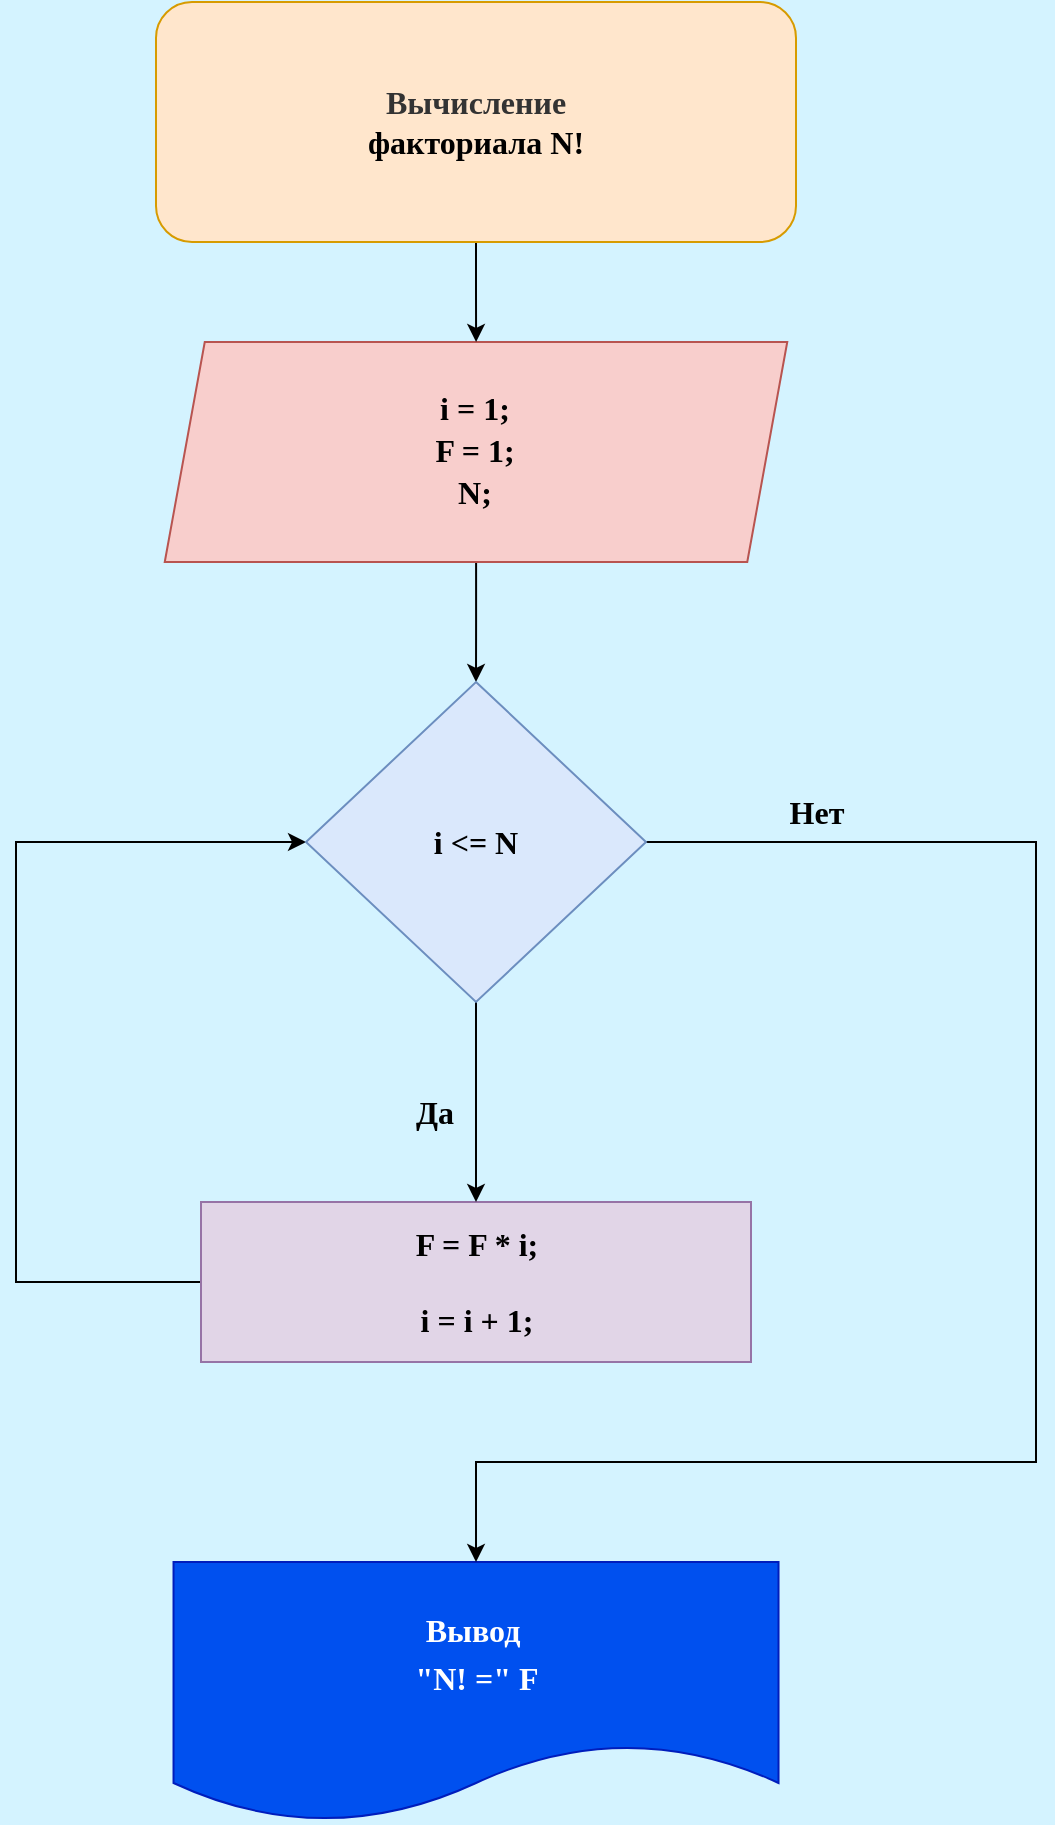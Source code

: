 <mxfile version="20.3.3" type="github"><diagram id="JSsoLerhAI2nsH8LYzoI" name="Страница 1"><mxGraphModel dx="1374" dy="765" grid="1" gridSize="10" guides="1" tooltips="1" connect="1" arrows="1" fold="1" page="1" pageScale="1" pageWidth="827" pageHeight="1169" background="#D4F3FF" math="0" shadow="0"><root><mxCell id="0"/><mxCell id="1" parent="0"/><mxCell id="PIO5g4ZR2YZjSq949ESK-3" style="edgeStyle=orthogonalEdgeStyle;rounded=0;orthogonalLoop=1;jettySize=auto;html=1;entryX=0.5;entryY=0;entryDx=0;entryDy=0;fontFamily=Verdana;" parent="1" source="irI6KvaJfeKcy1WvKLn3-2" target="PIO5g4ZR2YZjSq949ESK-1" edge="1"><mxGeometry relative="1" as="geometry"/></mxCell><mxCell id="irI6KvaJfeKcy1WvKLn3-2" value="&lt;p style=&quot;line-height: 1.2; font-size: 16px;&quot;&gt;&lt;font style=&quot;font-size: 16px; line-height: 1.3;&quot;&gt;i = 1;&lt;br&gt;F = 1;&lt;br&gt;&lt;span style=&quot;background-color: initial;&quot;&gt;N;&lt;/span&gt;&lt;br&gt;&lt;/font&gt;&lt;/p&gt;" style="shape=parallelogram;perimeter=parallelogramPerimeter;whiteSpace=wrap;html=1;fixedSize=1;fillColor=#f8cecc;strokeColor=#b85450;fontFamily=Verdana;fontStyle=1" parent="1" vertex="1"><mxGeometry x="254.38" y="180" width="311.25" height="110" as="geometry"/></mxCell><mxCell id="irI6KvaJfeKcy1WvKLn3-9" value="" style="edgeStyle=orthogonalEdgeStyle;rounded=0;orthogonalLoop=1;jettySize=auto;html=1;fontFamily=Verdana;entryX=0;entryY=0.5;entryDx=0;entryDy=0;" parent="1" source="irI6KvaJfeKcy1WvKLn3-6" target="PIO5g4ZR2YZjSq949ESK-1" edge="1"><mxGeometry relative="1" as="geometry"><mxPoint x="320" y="430" as="targetPoint"/><Array as="points"><mxPoint x="180" y="650"/><mxPoint x="180" y="430"/></Array></mxGeometry></mxCell><mxCell id="irI6KvaJfeKcy1WvKLn3-6" value="&lt;font style=&quot;font-size: 16px;&quot;&gt;F = F * i;&lt;br&gt;&lt;br&gt;i = i + 1;&lt;br&gt;&lt;/font&gt;" style="whiteSpace=wrap;html=1;fontFamily=Verdana;fillColor=#e1d5e7;strokeColor=#9673a6;fontStyle=1;" parent="1" vertex="1"><mxGeometry x="272.5" y="610" width="275" height="80" as="geometry"/></mxCell><mxCell id="irI6KvaJfeKcy1WvKLn3-8" value="&lt;font style=&quot;font-size: 16px; line-height: 1.5;&quot;&gt;Вывод&amp;nbsp; &lt;br&gt;&quot;N! =&quot; F&lt;/font&gt;" style="shape=document;whiteSpace=wrap;html=1;boundedLbl=1;fontFamily=Verdana;fillColor=#0050ef;strokeColor=#001DBC;fontStyle=1;fontColor=#ffffff;" parent="1" vertex="1"><mxGeometry x="258.76" y="790" width="302.5" height="130" as="geometry"/></mxCell><mxCell id="bc77YkjF6ze5RHih_S25-2" value="" style="edgeStyle=orthogonalEdgeStyle;rounded=0;orthogonalLoop=1;jettySize=auto;html=1;" parent="1" source="bc77YkjF6ze5RHih_S25-1" target="irI6KvaJfeKcy1WvKLn3-2" edge="1"><mxGeometry relative="1" as="geometry"/></mxCell><mxCell id="bc77YkjF6ze5RHih_S25-1" value="&lt;font style=&quot;font-size: 16px;&quot;&gt;&lt;font face=&quot;Verdana&quot;&gt;&lt;b style=&quot;color: rgb(51, 51, 51);&quot;&gt;Вычисление&lt;br&gt;&lt;/b&gt;&lt;b&gt;факториала N!&lt;/b&gt;&lt;/font&gt;&lt;br&gt;&lt;/font&gt;" style="rounded=1;whiteSpace=wrap;html=1;strokeWidth=1;fillColor=#ffe6cc;strokeColor=#d79b00;" parent="1" vertex="1"><mxGeometry x="250" y="10" width="320" height="120" as="geometry"/></mxCell><mxCell id="PIO5g4ZR2YZjSq949ESK-4" value="" style="edgeStyle=orthogonalEdgeStyle;rounded=0;orthogonalLoop=1;jettySize=auto;html=1;fontFamily=Verdana;fontSize=16;" parent="1" source="PIO5g4ZR2YZjSq949ESK-1" target="irI6KvaJfeKcy1WvKLn3-6" edge="1"><mxGeometry relative="1" as="geometry"/></mxCell><mxCell id="PIO5g4ZR2YZjSq949ESK-5" style="edgeStyle=orthogonalEdgeStyle;rounded=0;orthogonalLoop=1;jettySize=auto;html=1;fontFamily=Verdana;fontSize=16;entryX=0.5;entryY=0;entryDx=0;entryDy=0;" parent="1" source="PIO5g4ZR2YZjSq949ESK-1" target="irI6KvaJfeKcy1WvKLn3-8" edge="1"><mxGeometry relative="1" as="geometry"><mxPoint x="410" y="770" as="targetPoint"/><Array as="points"><mxPoint x="690" y="430"/><mxPoint x="690" y="740"/><mxPoint x="410" y="740"/></Array></mxGeometry></mxCell><mxCell id="PIO5g4ZR2YZjSq949ESK-1" value="&lt;font style=&quot;font-size: 16px;&quot;&gt;&lt;b&gt;i &amp;lt;= N&lt;/b&gt;&lt;/font&gt;" style="rhombus;whiteSpace=wrap;html=1;fontFamily=Verdana;fillColor=#dae8fc;strokeColor=#6c8ebf;" parent="1" vertex="1"><mxGeometry x="325.01" y="350" width="169.99" height="160" as="geometry"/></mxCell><mxCell id="PIO5g4ZR2YZjSq949ESK-6" value="&lt;b&gt;Нет&lt;/b&gt;" style="text;html=1;align=center;verticalAlign=middle;resizable=0;points=[];autosize=1;strokeColor=none;fillColor=none;fontSize=16;fontFamily=Verdana;" parent="1" vertex="1"><mxGeometry x="550" y="400" width="60" height="30" as="geometry"/></mxCell><mxCell id="PIO5g4ZR2YZjSq949ESK-7" value="Да" style="text;html=1;align=center;verticalAlign=middle;resizable=0;points=[];autosize=1;strokeColor=none;fillColor=none;fontSize=16;fontFamily=Verdana;fontStyle=1" parent="1" vertex="1"><mxGeometry x="364" y="550" width="50" height="30" as="geometry"/></mxCell></root></mxGraphModel></diagram></mxfile>